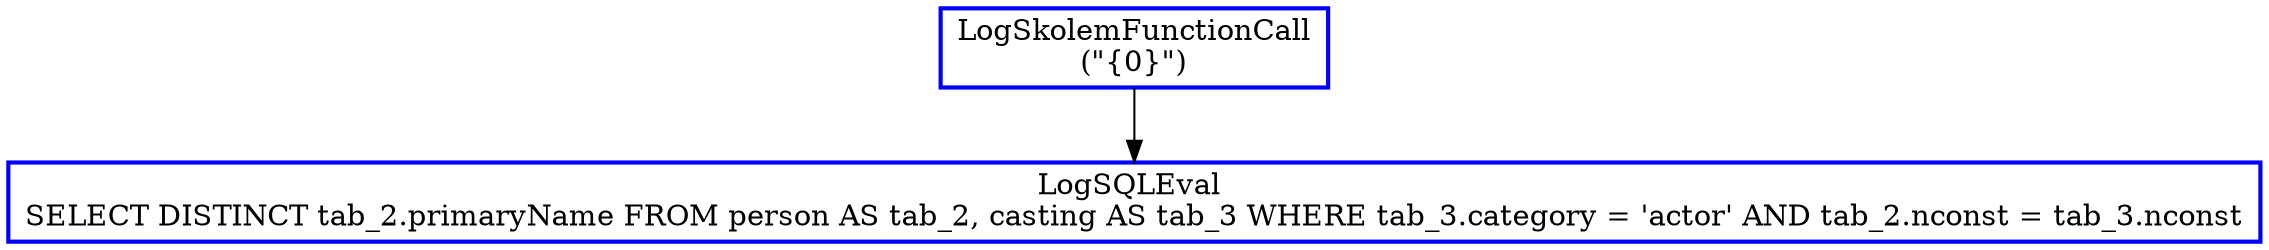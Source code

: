 digraph  g{
node [shape=rectangle, color=black, fontcolor=black, style=bold]
0 [label="LogSkolemFunctionCall
(\"{0}\")" , color = blue] ; 
1 [label="LogSQLEval 
SELECT DISTINCT tab_2.primaryName FROM person AS tab_2, casting AS tab_3 WHERE tab_3.category = 'actor' AND tab_2.nconst = tab_3.nconst", color = blue] ; 
0 -> 1 ; 
}

